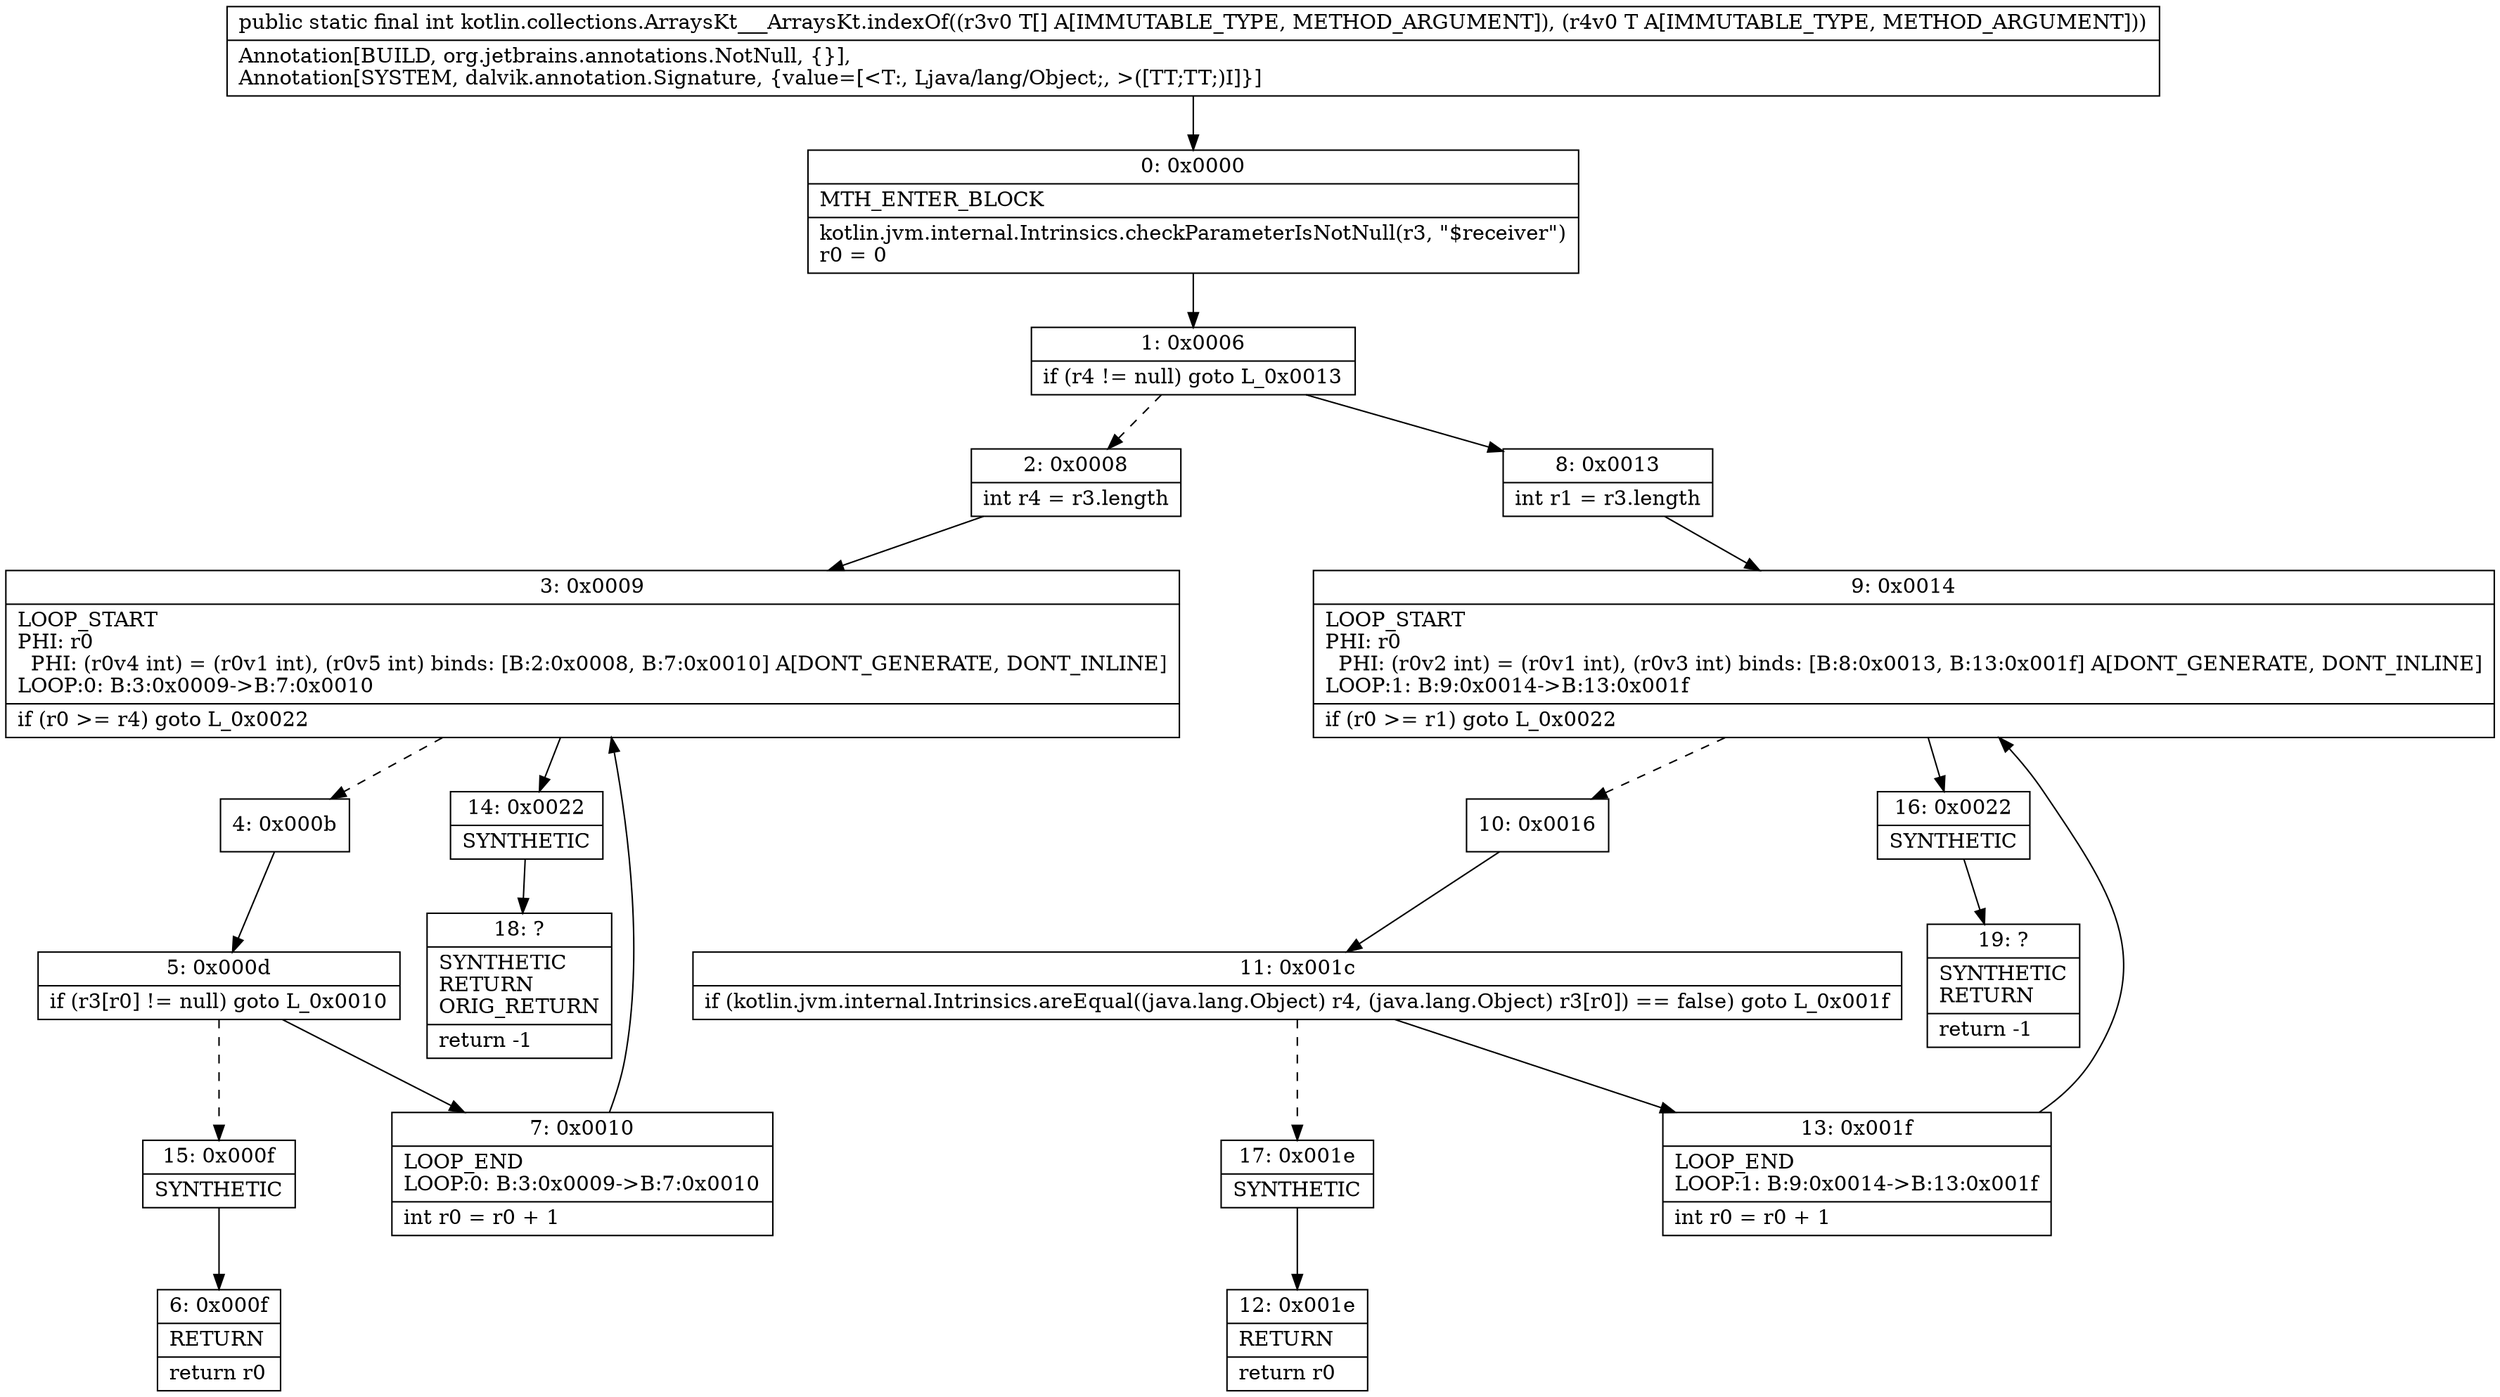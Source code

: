 digraph "CFG forkotlin.collections.ArraysKt___ArraysKt.indexOf([Ljava\/lang\/Object;Ljava\/lang\/Object;)I" {
Node_0 [shape=record,label="{0\:\ 0x0000|MTH_ENTER_BLOCK\l|kotlin.jvm.internal.Intrinsics.checkParameterIsNotNull(r3, \"$receiver\")\lr0 = 0\l}"];
Node_1 [shape=record,label="{1\:\ 0x0006|if (r4 != null) goto L_0x0013\l}"];
Node_2 [shape=record,label="{2\:\ 0x0008|int r4 = r3.length\l}"];
Node_3 [shape=record,label="{3\:\ 0x0009|LOOP_START\lPHI: r0 \l  PHI: (r0v4 int) = (r0v1 int), (r0v5 int) binds: [B:2:0x0008, B:7:0x0010] A[DONT_GENERATE, DONT_INLINE]\lLOOP:0: B:3:0x0009\-\>B:7:0x0010\l|if (r0 \>= r4) goto L_0x0022\l}"];
Node_4 [shape=record,label="{4\:\ 0x000b}"];
Node_5 [shape=record,label="{5\:\ 0x000d|if (r3[r0] != null) goto L_0x0010\l}"];
Node_6 [shape=record,label="{6\:\ 0x000f|RETURN\l|return r0\l}"];
Node_7 [shape=record,label="{7\:\ 0x0010|LOOP_END\lLOOP:0: B:3:0x0009\-\>B:7:0x0010\l|int r0 = r0 + 1\l}"];
Node_8 [shape=record,label="{8\:\ 0x0013|int r1 = r3.length\l}"];
Node_9 [shape=record,label="{9\:\ 0x0014|LOOP_START\lPHI: r0 \l  PHI: (r0v2 int) = (r0v1 int), (r0v3 int) binds: [B:8:0x0013, B:13:0x001f] A[DONT_GENERATE, DONT_INLINE]\lLOOP:1: B:9:0x0014\-\>B:13:0x001f\l|if (r0 \>= r1) goto L_0x0022\l}"];
Node_10 [shape=record,label="{10\:\ 0x0016}"];
Node_11 [shape=record,label="{11\:\ 0x001c|if (kotlin.jvm.internal.Intrinsics.areEqual((java.lang.Object) r4, (java.lang.Object) r3[r0]) == false) goto L_0x001f\l}"];
Node_12 [shape=record,label="{12\:\ 0x001e|RETURN\l|return r0\l}"];
Node_13 [shape=record,label="{13\:\ 0x001f|LOOP_END\lLOOP:1: B:9:0x0014\-\>B:13:0x001f\l|int r0 = r0 + 1\l}"];
Node_14 [shape=record,label="{14\:\ 0x0022|SYNTHETIC\l}"];
Node_15 [shape=record,label="{15\:\ 0x000f|SYNTHETIC\l}"];
Node_16 [shape=record,label="{16\:\ 0x0022|SYNTHETIC\l}"];
Node_17 [shape=record,label="{17\:\ 0x001e|SYNTHETIC\l}"];
Node_18 [shape=record,label="{18\:\ ?|SYNTHETIC\lRETURN\lORIG_RETURN\l|return \-1\l}"];
Node_19 [shape=record,label="{19\:\ ?|SYNTHETIC\lRETURN\l|return \-1\l}"];
MethodNode[shape=record,label="{public static final int kotlin.collections.ArraysKt___ArraysKt.indexOf((r3v0 T[] A[IMMUTABLE_TYPE, METHOD_ARGUMENT]), (r4v0 T A[IMMUTABLE_TYPE, METHOD_ARGUMENT]))  | Annotation[BUILD, org.jetbrains.annotations.NotNull, \{\}], \lAnnotation[SYSTEM, dalvik.annotation.Signature, \{value=[\<T:, Ljava\/lang\/Object;, \>([TT;TT;)I]\}]\l}"];
MethodNode -> Node_0;
Node_0 -> Node_1;
Node_1 -> Node_2[style=dashed];
Node_1 -> Node_8;
Node_2 -> Node_3;
Node_3 -> Node_4[style=dashed];
Node_3 -> Node_14;
Node_4 -> Node_5;
Node_5 -> Node_7;
Node_5 -> Node_15[style=dashed];
Node_7 -> Node_3;
Node_8 -> Node_9;
Node_9 -> Node_10[style=dashed];
Node_9 -> Node_16;
Node_10 -> Node_11;
Node_11 -> Node_13;
Node_11 -> Node_17[style=dashed];
Node_13 -> Node_9;
Node_14 -> Node_18;
Node_15 -> Node_6;
Node_16 -> Node_19;
Node_17 -> Node_12;
}

